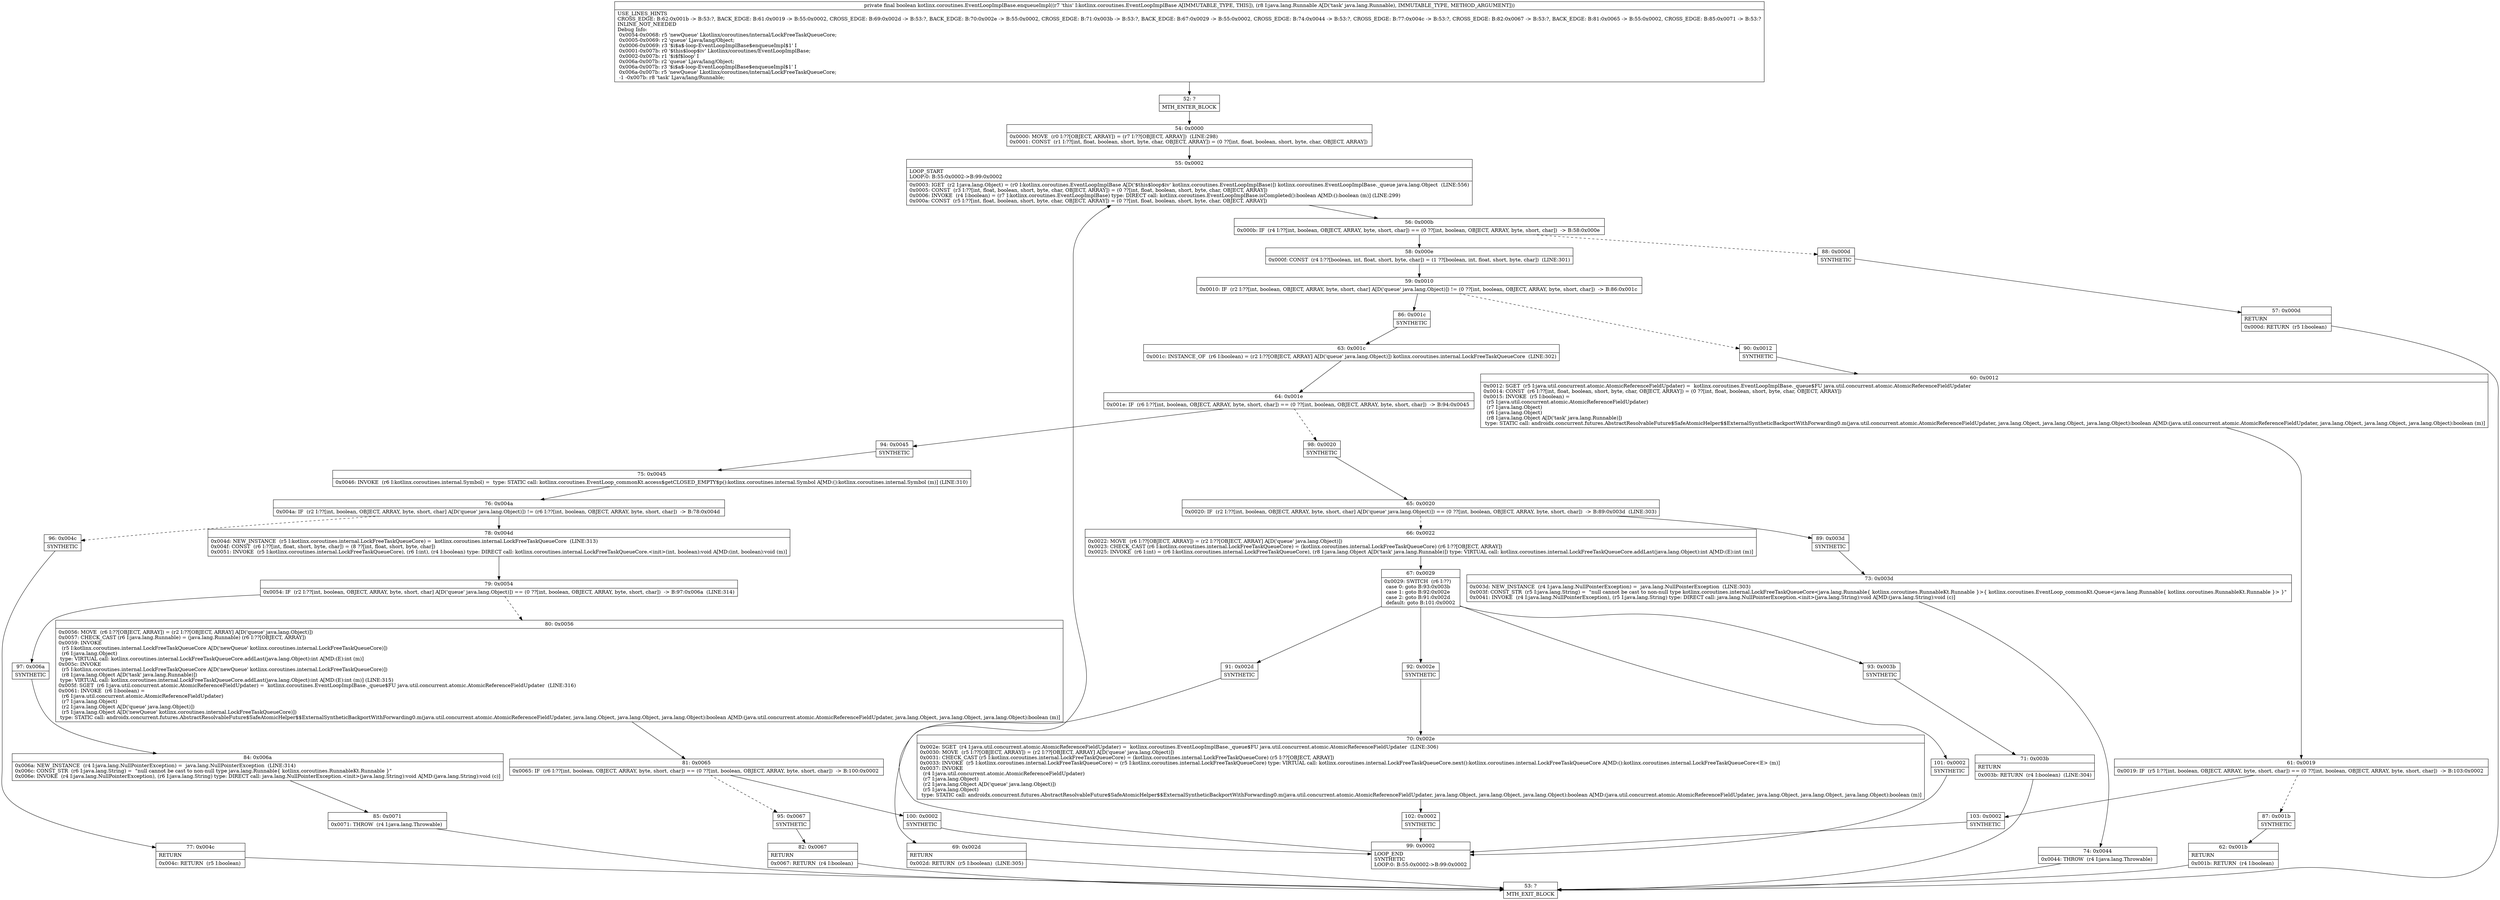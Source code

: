 digraph "CFG forkotlinx.coroutines.EventLoopImplBase.enqueueImpl(Ljava\/lang\/Runnable;)Z" {
Node_52 [shape=record,label="{52\:\ ?|MTH_ENTER_BLOCK\l}"];
Node_54 [shape=record,label="{54\:\ 0x0000|0x0000: MOVE  (r0 I:??[OBJECT, ARRAY]) = (r7 I:??[OBJECT, ARRAY])  (LINE:298)\l0x0001: CONST  (r1 I:??[int, float, boolean, short, byte, char, OBJECT, ARRAY]) = (0 ??[int, float, boolean, short, byte, char, OBJECT, ARRAY]) \l}"];
Node_55 [shape=record,label="{55\:\ 0x0002|LOOP_START\lLOOP:0: B:55:0x0002\-\>B:99:0x0002\l|0x0003: IGET  (r2 I:java.lang.Object) = (r0 I:kotlinx.coroutines.EventLoopImplBase A[D('$this$loop$iv' kotlinx.coroutines.EventLoopImplBase)]) kotlinx.coroutines.EventLoopImplBase._queue java.lang.Object  (LINE:556)\l0x0005: CONST  (r3 I:??[int, float, boolean, short, byte, char, OBJECT, ARRAY]) = (0 ??[int, float, boolean, short, byte, char, OBJECT, ARRAY]) \l0x0006: INVOKE  (r4 I:boolean) = (r7 I:kotlinx.coroutines.EventLoopImplBase) type: DIRECT call: kotlinx.coroutines.EventLoopImplBase.isCompleted():boolean A[MD:():boolean (m)] (LINE:299)\l0x000a: CONST  (r5 I:??[int, float, boolean, short, byte, char, OBJECT, ARRAY]) = (0 ??[int, float, boolean, short, byte, char, OBJECT, ARRAY]) \l}"];
Node_56 [shape=record,label="{56\:\ 0x000b|0x000b: IF  (r4 I:??[int, boolean, OBJECT, ARRAY, byte, short, char]) == (0 ??[int, boolean, OBJECT, ARRAY, byte, short, char])  \-\> B:58:0x000e \l}"];
Node_58 [shape=record,label="{58\:\ 0x000e|0x000f: CONST  (r4 I:??[boolean, int, float, short, byte, char]) = (1 ??[boolean, int, float, short, byte, char])  (LINE:301)\l}"];
Node_59 [shape=record,label="{59\:\ 0x0010|0x0010: IF  (r2 I:??[int, boolean, OBJECT, ARRAY, byte, short, char] A[D('queue' java.lang.Object)]) != (0 ??[int, boolean, OBJECT, ARRAY, byte, short, char])  \-\> B:86:0x001c \l}"];
Node_86 [shape=record,label="{86\:\ 0x001c|SYNTHETIC\l}"];
Node_63 [shape=record,label="{63\:\ 0x001c|0x001c: INSTANCE_OF  (r6 I:boolean) = (r2 I:??[OBJECT, ARRAY] A[D('queue' java.lang.Object)]) kotlinx.coroutines.internal.LockFreeTaskQueueCore  (LINE:302)\l}"];
Node_64 [shape=record,label="{64\:\ 0x001e|0x001e: IF  (r6 I:??[int, boolean, OBJECT, ARRAY, byte, short, char]) == (0 ??[int, boolean, OBJECT, ARRAY, byte, short, char])  \-\> B:94:0x0045 \l}"];
Node_94 [shape=record,label="{94\:\ 0x0045|SYNTHETIC\l}"];
Node_75 [shape=record,label="{75\:\ 0x0045|0x0046: INVOKE  (r6 I:kotlinx.coroutines.internal.Symbol) =  type: STATIC call: kotlinx.coroutines.EventLoop_commonKt.access$getCLOSED_EMPTY$p():kotlinx.coroutines.internal.Symbol A[MD:():kotlinx.coroutines.internal.Symbol (m)] (LINE:310)\l}"];
Node_76 [shape=record,label="{76\:\ 0x004a|0x004a: IF  (r2 I:??[int, boolean, OBJECT, ARRAY, byte, short, char] A[D('queue' java.lang.Object)]) != (r6 I:??[int, boolean, OBJECT, ARRAY, byte, short, char])  \-\> B:78:0x004d \l}"];
Node_78 [shape=record,label="{78\:\ 0x004d|0x004d: NEW_INSTANCE  (r5 I:kotlinx.coroutines.internal.LockFreeTaskQueueCore) =  kotlinx.coroutines.internal.LockFreeTaskQueueCore  (LINE:313)\l0x004f: CONST  (r6 I:??[int, float, short, byte, char]) = (8 ??[int, float, short, byte, char]) \l0x0051: INVOKE  (r5 I:kotlinx.coroutines.internal.LockFreeTaskQueueCore), (r6 I:int), (r4 I:boolean) type: DIRECT call: kotlinx.coroutines.internal.LockFreeTaskQueueCore.\<init\>(int, boolean):void A[MD:(int, boolean):void (m)]\l}"];
Node_79 [shape=record,label="{79\:\ 0x0054|0x0054: IF  (r2 I:??[int, boolean, OBJECT, ARRAY, byte, short, char] A[D('queue' java.lang.Object)]) == (0 ??[int, boolean, OBJECT, ARRAY, byte, short, char])  \-\> B:97:0x006a  (LINE:314)\l}"];
Node_80 [shape=record,label="{80\:\ 0x0056|0x0056: MOVE  (r6 I:??[OBJECT, ARRAY]) = (r2 I:??[OBJECT, ARRAY] A[D('queue' java.lang.Object)]) \l0x0057: CHECK_CAST (r6 I:java.lang.Runnable) = (java.lang.Runnable) (r6 I:??[OBJECT, ARRAY]) \l0x0059: INVOKE  \l  (r5 I:kotlinx.coroutines.internal.LockFreeTaskQueueCore A[D('newQueue' kotlinx.coroutines.internal.LockFreeTaskQueueCore)])\l  (r6 I:java.lang.Object)\l type: VIRTUAL call: kotlinx.coroutines.internal.LockFreeTaskQueueCore.addLast(java.lang.Object):int A[MD:(E):int (m)]\l0x005c: INVOKE  \l  (r5 I:kotlinx.coroutines.internal.LockFreeTaskQueueCore A[D('newQueue' kotlinx.coroutines.internal.LockFreeTaskQueueCore)])\l  (r8 I:java.lang.Object A[D('task' java.lang.Runnable)])\l type: VIRTUAL call: kotlinx.coroutines.internal.LockFreeTaskQueueCore.addLast(java.lang.Object):int A[MD:(E):int (m)] (LINE:315)\l0x005f: SGET  (r6 I:java.util.concurrent.atomic.AtomicReferenceFieldUpdater) =  kotlinx.coroutines.EventLoopImplBase._queue$FU java.util.concurrent.atomic.AtomicReferenceFieldUpdater  (LINE:316)\l0x0061: INVOKE  (r6 I:boolean) = \l  (r6 I:java.util.concurrent.atomic.AtomicReferenceFieldUpdater)\l  (r7 I:java.lang.Object)\l  (r2 I:java.lang.Object A[D('queue' java.lang.Object)])\l  (r5 I:java.lang.Object A[D('newQueue' kotlinx.coroutines.internal.LockFreeTaskQueueCore)])\l type: STATIC call: androidx.concurrent.futures.AbstractResolvableFuture$SafeAtomicHelper$$ExternalSyntheticBackportWithForwarding0.m(java.util.concurrent.atomic.AtomicReferenceFieldUpdater, java.lang.Object, java.lang.Object, java.lang.Object):boolean A[MD:(java.util.concurrent.atomic.AtomicReferenceFieldUpdater, java.lang.Object, java.lang.Object, java.lang.Object):boolean (m)]\l}"];
Node_81 [shape=record,label="{81\:\ 0x0065|0x0065: IF  (r6 I:??[int, boolean, OBJECT, ARRAY, byte, short, char]) == (0 ??[int, boolean, OBJECT, ARRAY, byte, short, char])  \-\> B:100:0x0002 \l}"];
Node_95 [shape=record,label="{95\:\ 0x0067|SYNTHETIC\l}"];
Node_82 [shape=record,label="{82\:\ 0x0067|RETURN\l|0x0067: RETURN  (r4 I:boolean) \l}"];
Node_53 [shape=record,label="{53\:\ ?|MTH_EXIT_BLOCK\l}"];
Node_100 [shape=record,label="{100\:\ 0x0002|SYNTHETIC\l}"];
Node_99 [shape=record,label="{99\:\ 0x0002|LOOP_END\lSYNTHETIC\lLOOP:0: B:55:0x0002\-\>B:99:0x0002\l}"];
Node_97 [shape=record,label="{97\:\ 0x006a|SYNTHETIC\l}"];
Node_84 [shape=record,label="{84\:\ 0x006a|0x006a: NEW_INSTANCE  (r4 I:java.lang.NullPointerException) =  java.lang.NullPointerException  (LINE:314)\l0x006c: CONST_STR  (r6 I:java.lang.String) =  \"null cannot be cast to non\-null type java.lang.Runnable\{ kotlinx.coroutines.RunnableKt.Runnable \}\" \l0x006e: INVOKE  (r4 I:java.lang.NullPointerException), (r6 I:java.lang.String) type: DIRECT call: java.lang.NullPointerException.\<init\>(java.lang.String):void A[MD:(java.lang.String):void (c)]\l}"];
Node_85 [shape=record,label="{85\:\ 0x0071|0x0071: THROW  (r4 I:java.lang.Throwable) \l}"];
Node_96 [shape=record,label="{96\:\ 0x004c|SYNTHETIC\l}"];
Node_77 [shape=record,label="{77\:\ 0x004c|RETURN\l|0x004c: RETURN  (r5 I:boolean) \l}"];
Node_98 [shape=record,label="{98\:\ 0x0020|SYNTHETIC\l}"];
Node_65 [shape=record,label="{65\:\ 0x0020|0x0020: IF  (r2 I:??[int, boolean, OBJECT, ARRAY, byte, short, char] A[D('queue' java.lang.Object)]) == (0 ??[int, boolean, OBJECT, ARRAY, byte, short, char])  \-\> B:89:0x003d  (LINE:303)\l}"];
Node_66 [shape=record,label="{66\:\ 0x0022|0x0022: MOVE  (r6 I:??[OBJECT, ARRAY]) = (r2 I:??[OBJECT, ARRAY] A[D('queue' java.lang.Object)]) \l0x0023: CHECK_CAST (r6 I:kotlinx.coroutines.internal.LockFreeTaskQueueCore) = (kotlinx.coroutines.internal.LockFreeTaskQueueCore) (r6 I:??[OBJECT, ARRAY]) \l0x0025: INVOKE  (r6 I:int) = (r6 I:kotlinx.coroutines.internal.LockFreeTaskQueueCore), (r8 I:java.lang.Object A[D('task' java.lang.Runnable)]) type: VIRTUAL call: kotlinx.coroutines.internal.LockFreeTaskQueueCore.addLast(java.lang.Object):int A[MD:(E):int (m)]\l}"];
Node_67 [shape=record,label="{67\:\ 0x0029|0x0029: SWITCH  (r6 I:??)\l case 0: goto B:93:0x003b\l case 1: goto B:92:0x002e\l case 2: goto B:91:0x002d\l default: goto B:101:0x0002 \l}"];
Node_91 [shape=record,label="{91\:\ 0x002d|SYNTHETIC\l}"];
Node_69 [shape=record,label="{69\:\ 0x002d|RETURN\l|0x002d: RETURN  (r5 I:boolean)  (LINE:305)\l}"];
Node_92 [shape=record,label="{92\:\ 0x002e|SYNTHETIC\l}"];
Node_70 [shape=record,label="{70\:\ 0x002e|0x002e: SGET  (r4 I:java.util.concurrent.atomic.AtomicReferenceFieldUpdater) =  kotlinx.coroutines.EventLoopImplBase._queue$FU java.util.concurrent.atomic.AtomicReferenceFieldUpdater  (LINE:306)\l0x0030: MOVE  (r5 I:??[OBJECT, ARRAY]) = (r2 I:??[OBJECT, ARRAY] A[D('queue' java.lang.Object)]) \l0x0031: CHECK_CAST (r5 I:kotlinx.coroutines.internal.LockFreeTaskQueueCore) = (kotlinx.coroutines.internal.LockFreeTaskQueueCore) (r5 I:??[OBJECT, ARRAY]) \l0x0033: INVOKE  (r5 I:kotlinx.coroutines.internal.LockFreeTaskQueueCore) = (r5 I:kotlinx.coroutines.internal.LockFreeTaskQueueCore) type: VIRTUAL call: kotlinx.coroutines.internal.LockFreeTaskQueueCore.next():kotlinx.coroutines.internal.LockFreeTaskQueueCore A[MD:():kotlinx.coroutines.internal.LockFreeTaskQueueCore\<E\> (m)]\l0x0037: INVOKE  \l  (r4 I:java.util.concurrent.atomic.AtomicReferenceFieldUpdater)\l  (r7 I:java.lang.Object)\l  (r2 I:java.lang.Object A[D('queue' java.lang.Object)])\l  (r5 I:java.lang.Object)\l type: STATIC call: androidx.concurrent.futures.AbstractResolvableFuture$SafeAtomicHelper$$ExternalSyntheticBackportWithForwarding0.m(java.util.concurrent.atomic.AtomicReferenceFieldUpdater, java.lang.Object, java.lang.Object, java.lang.Object):boolean A[MD:(java.util.concurrent.atomic.AtomicReferenceFieldUpdater, java.lang.Object, java.lang.Object, java.lang.Object):boolean (m)]\l}"];
Node_102 [shape=record,label="{102\:\ 0x0002|SYNTHETIC\l}"];
Node_93 [shape=record,label="{93\:\ 0x003b|SYNTHETIC\l}"];
Node_71 [shape=record,label="{71\:\ 0x003b|RETURN\l|0x003b: RETURN  (r4 I:boolean)  (LINE:304)\l}"];
Node_101 [shape=record,label="{101\:\ 0x0002|SYNTHETIC\l}"];
Node_89 [shape=record,label="{89\:\ 0x003d|SYNTHETIC\l}"];
Node_73 [shape=record,label="{73\:\ 0x003d|0x003d: NEW_INSTANCE  (r4 I:java.lang.NullPointerException) =  java.lang.NullPointerException  (LINE:303)\l0x003f: CONST_STR  (r5 I:java.lang.String) =  \"null cannot be cast to non\-null type kotlinx.coroutines.internal.LockFreeTaskQueueCore\<java.lang.Runnable\{ kotlinx.coroutines.RunnableKt.Runnable \}\>\{ kotlinx.coroutines.EventLoop_commonKt.Queue\<java.lang.Runnable\{ kotlinx.coroutines.RunnableKt.Runnable \}\> \}\" \l0x0041: INVOKE  (r4 I:java.lang.NullPointerException), (r5 I:java.lang.String) type: DIRECT call: java.lang.NullPointerException.\<init\>(java.lang.String):void A[MD:(java.lang.String):void (c)]\l}"];
Node_74 [shape=record,label="{74\:\ 0x0044|0x0044: THROW  (r4 I:java.lang.Throwable) \l}"];
Node_90 [shape=record,label="{90\:\ 0x0012|SYNTHETIC\l}"];
Node_60 [shape=record,label="{60\:\ 0x0012|0x0012: SGET  (r5 I:java.util.concurrent.atomic.AtomicReferenceFieldUpdater) =  kotlinx.coroutines.EventLoopImplBase._queue$FU java.util.concurrent.atomic.AtomicReferenceFieldUpdater \l0x0014: CONST  (r6 I:??[int, float, boolean, short, byte, char, OBJECT, ARRAY]) = (0 ??[int, float, boolean, short, byte, char, OBJECT, ARRAY]) \l0x0015: INVOKE  (r5 I:boolean) = \l  (r5 I:java.util.concurrent.atomic.AtomicReferenceFieldUpdater)\l  (r7 I:java.lang.Object)\l  (r6 I:java.lang.Object)\l  (r8 I:java.lang.Object A[D('task' java.lang.Runnable)])\l type: STATIC call: androidx.concurrent.futures.AbstractResolvableFuture$SafeAtomicHelper$$ExternalSyntheticBackportWithForwarding0.m(java.util.concurrent.atomic.AtomicReferenceFieldUpdater, java.lang.Object, java.lang.Object, java.lang.Object):boolean A[MD:(java.util.concurrent.atomic.AtomicReferenceFieldUpdater, java.lang.Object, java.lang.Object, java.lang.Object):boolean (m)]\l}"];
Node_61 [shape=record,label="{61\:\ 0x0019|0x0019: IF  (r5 I:??[int, boolean, OBJECT, ARRAY, byte, short, char]) == (0 ??[int, boolean, OBJECT, ARRAY, byte, short, char])  \-\> B:103:0x0002 \l}"];
Node_87 [shape=record,label="{87\:\ 0x001b|SYNTHETIC\l}"];
Node_62 [shape=record,label="{62\:\ 0x001b|RETURN\l|0x001b: RETURN  (r4 I:boolean) \l}"];
Node_103 [shape=record,label="{103\:\ 0x0002|SYNTHETIC\l}"];
Node_88 [shape=record,label="{88\:\ 0x000d|SYNTHETIC\l}"];
Node_57 [shape=record,label="{57\:\ 0x000d|RETURN\l|0x000d: RETURN  (r5 I:boolean) \l}"];
MethodNode[shape=record,label="{private final boolean kotlinx.coroutines.EventLoopImplBase.enqueueImpl((r7 'this' I:kotlinx.coroutines.EventLoopImplBase A[IMMUTABLE_TYPE, THIS]), (r8 I:java.lang.Runnable A[D('task' java.lang.Runnable), IMMUTABLE_TYPE, METHOD_ARGUMENT]))  | USE_LINES_HINTS\lCROSS_EDGE: B:62:0x001b \-\> B:53:?, BACK_EDGE: B:61:0x0019 \-\> B:55:0x0002, CROSS_EDGE: B:69:0x002d \-\> B:53:?, BACK_EDGE: B:70:0x002e \-\> B:55:0x0002, CROSS_EDGE: B:71:0x003b \-\> B:53:?, BACK_EDGE: B:67:0x0029 \-\> B:55:0x0002, CROSS_EDGE: B:74:0x0044 \-\> B:53:?, CROSS_EDGE: B:77:0x004c \-\> B:53:?, CROSS_EDGE: B:82:0x0067 \-\> B:53:?, BACK_EDGE: B:81:0x0065 \-\> B:55:0x0002, CROSS_EDGE: B:85:0x0071 \-\> B:53:?\lINLINE_NOT_NEEDED\lDebug Info:\l  0x0054\-0x0068: r5 'newQueue' Lkotlinx\/coroutines\/internal\/LockFreeTaskQueueCore;\l  0x0005\-0x0069: r2 'queue' Ljava\/lang\/Object;\l  0x0006\-0x0069: r3 '$i$a$\-loop\-EventLoopImplBase$enqueueImpl$1' I\l  0x0001\-0x007b: r0 '$this$loop$iv' Lkotlinx\/coroutines\/EventLoopImplBase;\l  0x0002\-0x007b: r1 '$i$f$loop' I\l  0x006a\-0x007b: r2 'queue' Ljava\/lang\/Object;\l  0x006a\-0x007b: r3 '$i$a$\-loop\-EventLoopImplBase$enqueueImpl$1' I\l  0x006a\-0x007b: r5 'newQueue' Lkotlinx\/coroutines\/internal\/LockFreeTaskQueueCore;\l  \-1 \-0x007b: r8 'task' Ljava\/lang\/Runnable;\l}"];
MethodNode -> Node_52;Node_52 -> Node_54;
Node_54 -> Node_55;
Node_55 -> Node_56;
Node_56 -> Node_58;
Node_56 -> Node_88[style=dashed];
Node_58 -> Node_59;
Node_59 -> Node_86;
Node_59 -> Node_90[style=dashed];
Node_86 -> Node_63;
Node_63 -> Node_64;
Node_64 -> Node_94;
Node_64 -> Node_98[style=dashed];
Node_94 -> Node_75;
Node_75 -> Node_76;
Node_76 -> Node_78;
Node_76 -> Node_96[style=dashed];
Node_78 -> Node_79;
Node_79 -> Node_80[style=dashed];
Node_79 -> Node_97;
Node_80 -> Node_81;
Node_81 -> Node_95[style=dashed];
Node_81 -> Node_100;
Node_95 -> Node_82;
Node_82 -> Node_53;
Node_100 -> Node_99;
Node_99 -> Node_55;
Node_97 -> Node_84;
Node_84 -> Node_85;
Node_85 -> Node_53;
Node_96 -> Node_77;
Node_77 -> Node_53;
Node_98 -> Node_65;
Node_65 -> Node_66[style=dashed];
Node_65 -> Node_89;
Node_66 -> Node_67;
Node_67 -> Node_91;
Node_67 -> Node_92;
Node_67 -> Node_93;
Node_67 -> Node_101;
Node_91 -> Node_69;
Node_69 -> Node_53;
Node_92 -> Node_70;
Node_70 -> Node_102;
Node_102 -> Node_99;
Node_93 -> Node_71;
Node_71 -> Node_53;
Node_101 -> Node_99;
Node_89 -> Node_73;
Node_73 -> Node_74;
Node_74 -> Node_53;
Node_90 -> Node_60;
Node_60 -> Node_61;
Node_61 -> Node_87[style=dashed];
Node_61 -> Node_103;
Node_87 -> Node_62;
Node_62 -> Node_53;
Node_103 -> Node_99;
Node_88 -> Node_57;
Node_57 -> Node_53;
}

